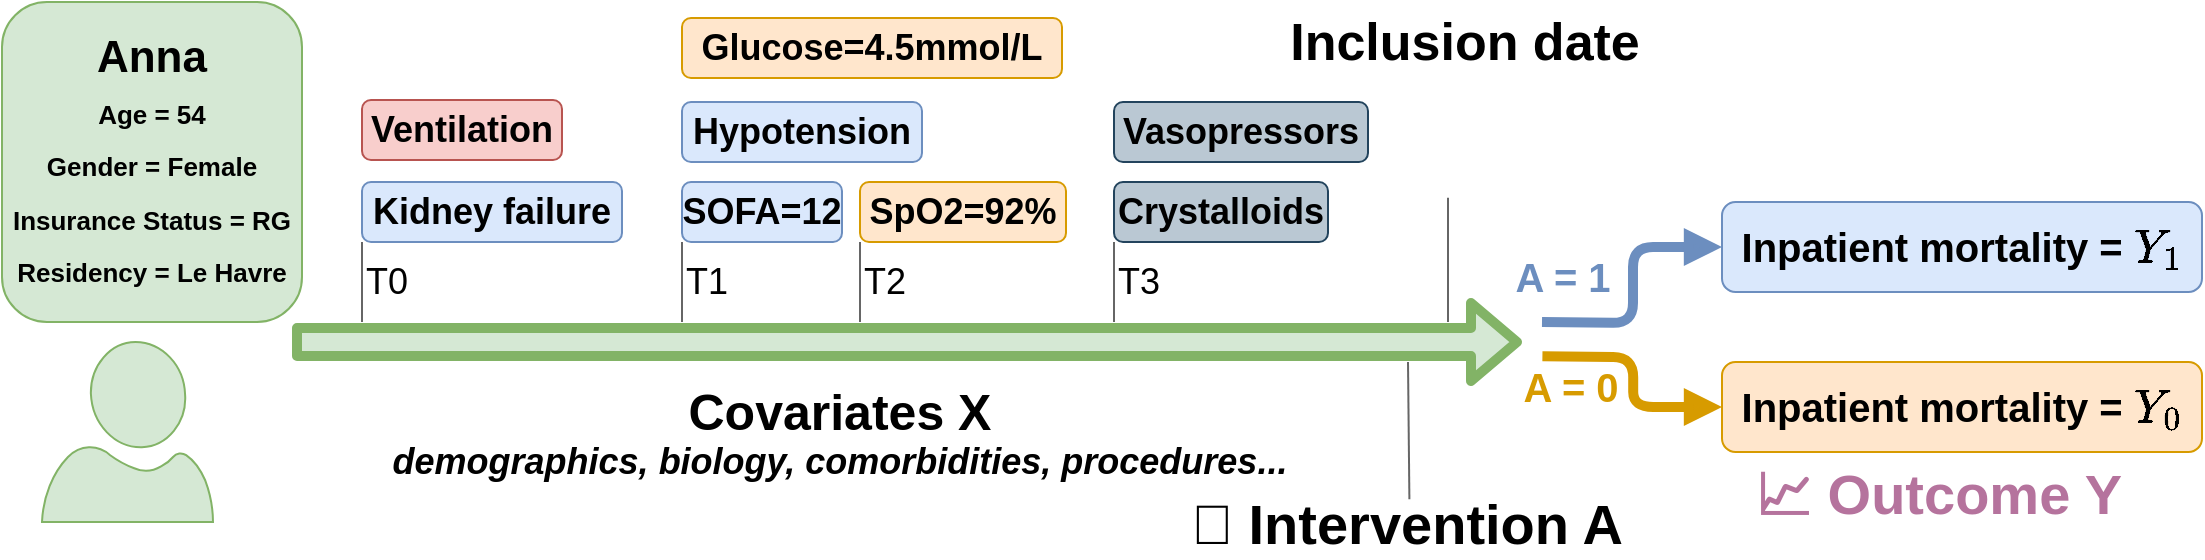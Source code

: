 <mxfile version="21.6.5" type="device">
  <diagram id="JZ3UeF80VItJE42-G8gL" name="Page-1">
    <mxGraphModel dx="2591" dy="1024" grid="1" gridSize="10" guides="1" tooltips="1" connect="1" arrows="1" fold="1" page="1" pageScale="1" pageWidth="827" pageHeight="1169" math="1" shadow="0">
      <root>
        <mxCell id="0" />
        <mxCell id="1" parent="0" />
        <mxCell id="ZwlajOph8Y5krOQgLipj-4" value="" style="verticalLabelPosition=bottom;html=1;verticalAlign=top;align=center;strokeColor=#82b366;fillColor=#d5e8d4;shape=mxgraph.azure.user;" parent="1" vertex="1">
          <mxGeometry y="340" width="85.5" height="90" as="geometry" />
        </mxCell>
        <mxCell id="ZwlajOph8Y5krOQgLipj-5" value="" style="endArrow=block;startArrow=none;html=1;startFill=0;strokeWidth=5;shape=flexArrow;fillColor=#d5e8d4;strokeColor=#82b366;" parent="1" edge="1">
          <mxGeometry width="100" height="100" relative="1" as="geometry">
            <mxPoint x="125" y="340" as="sourcePoint" />
            <mxPoint x="740" y="340" as="targetPoint" />
          </mxGeometry>
        </mxCell>
        <mxCell id="ZwlajOph8Y5krOQgLipj-6" value="&lt;font style=&quot;font-size: 18px;&quot;&gt;&lt;b style=&quot;font-size: 18px;&quot;&gt;Ventilation&lt;/b&gt;&lt;/font&gt;" style="rounded=1;whiteSpace=wrap;html=1;fillColor=#f8cecc;strokeColor=#b85450;fontSize=18;" parent="1" vertex="1">
          <mxGeometry x="160" y="219" width="100" height="30" as="geometry" />
        </mxCell>
        <mxCell id="ZwlajOph8Y5krOQgLipj-14" value="T0" style="rounded=0;orthogonalLoop=1;jettySize=auto;html=1;exitX=0;exitY=1;exitDx=0;exitDy=0;fontSize=18;startArrow=none;startFill=0;endArrow=none;strokeWidth=1;endFill=0;fillColor=#f5f5f5;strokeColor=#666666;labelPosition=right;verticalLabelPosition=middle;align=left;verticalAlign=middle;" parent="1" source="ZwlajOph8Y5krOQgLipj-7" edge="1">
          <mxGeometry relative="1" as="geometry">
            <mxPoint x="160" y="330" as="targetPoint" />
          </mxGeometry>
        </mxCell>
        <mxCell id="ZwlajOph8Y5krOQgLipj-7" value="Kidney failure" style="rounded=1;whiteSpace=wrap;html=1;fillColor=#dae8fc;strokeColor=#6c8ebf;fontStyle=1;fontSize=18;" parent="1" vertex="1">
          <mxGeometry x="160" y="260" width="130" height="30" as="geometry" />
        </mxCell>
        <mxCell id="ZwlajOph8Y5krOQgLipj-8" value="Hypotension" style="rounded=1;whiteSpace=wrap;html=1;fillColor=#dae8fc;strokeColor=#6c8ebf;fontStyle=1;fontSize=18;" parent="1" vertex="1">
          <mxGeometry x="320" y="220" width="120" height="30" as="geometry" />
        </mxCell>
        <mxCell id="ZwlajOph8Y5krOQgLipj-9" value="SOFA=12" style="rounded=1;whiteSpace=wrap;html=1;fillColor=#dae8fc;strokeColor=#6c8ebf;fontStyle=1;fontSize=18;" parent="1" vertex="1">
          <mxGeometry x="320" y="260" width="80" height="30" as="geometry" />
        </mxCell>
        <mxCell id="ZwlajOph8Y5krOQgLipj-10" value="SpO2=92%" style="rounded=1;whiteSpace=wrap;html=1;fillColor=#ffe6cc;strokeColor=#d79b00;fontStyle=1;fontSize=18;" parent="1" vertex="1">
          <mxGeometry x="409" y="260" width="103" height="30" as="geometry" />
        </mxCell>
        <mxCell id="ZwlajOph8Y5krOQgLipj-11" value="Vasopressors" style="rounded=1;whiteSpace=wrap;html=1;fillColor=#bac8d3;strokeColor=#23445d;fontStyle=1;fontSize=18;" parent="1" vertex="1">
          <mxGeometry x="536" y="220" width="127" height="30" as="geometry" />
        </mxCell>
        <mxCell id="ZwlajOph8Y5krOQgLipj-12" value="Crystalloids" style="rounded=1;whiteSpace=wrap;html=1;fillColor=#bac8d3;strokeColor=#23445d;fontStyle=1;fontSize=18;" parent="1" vertex="1">
          <mxGeometry x="536" y="260" width="107" height="30" as="geometry" />
        </mxCell>
        <mxCell id="ZwlajOph8Y5krOQgLipj-18" value="T1" style="rounded=0;orthogonalLoop=1;jettySize=auto;html=1;exitX=0;exitY=1;exitDx=0;exitDy=0;fontSize=18;startArrow=none;startFill=0;endArrow=none;strokeWidth=1;endFill=0;fillColor=#f5f5f5;strokeColor=#666666;labelPosition=right;verticalLabelPosition=middle;align=left;verticalAlign=middle;" parent="1" source="ZwlajOph8Y5krOQgLipj-9" edge="1">
          <mxGeometry relative="1" as="geometry">
            <mxPoint x="320" y="330" as="targetPoint" />
            <mxPoint x="170" y="300" as="sourcePoint" />
          </mxGeometry>
        </mxCell>
        <mxCell id="ZwlajOph8Y5krOQgLipj-19" value="T2" style="rounded=0;orthogonalLoop=1;jettySize=auto;html=1;fontSize=18;startArrow=none;startFill=0;endArrow=none;strokeWidth=1;endFill=0;fillColor=#f5f5f5;strokeColor=#666666;labelPosition=right;verticalLabelPosition=middle;align=left;verticalAlign=middle;exitX=0;exitY=1;exitDx=0;exitDy=0;" parent="1" source="ZwlajOph8Y5krOQgLipj-10" edge="1">
          <mxGeometry relative="1" as="geometry">
            <mxPoint x="409" y="330" as="targetPoint" />
            <mxPoint x="399" y="310" as="sourcePoint" />
          </mxGeometry>
        </mxCell>
        <mxCell id="ZwlajOph8Y5krOQgLipj-20" value="&lt;font style=&quot;font-size: 18px;&quot;&gt;Glucose=4.5mmol/L&lt;/font&gt;" style="rounded=1;whiteSpace=wrap;html=1;fillColor=#ffe6cc;strokeColor=#d79b00;fontStyle=1;fontSize=18;" parent="1" vertex="1">
          <mxGeometry x="320" y="178" width="190" height="30" as="geometry" />
        </mxCell>
        <mxCell id="ZwlajOph8Y5krOQgLipj-21" value="Anna&lt;br&gt;&lt;font style=&quot;font-size: 13px;&quot;&gt;Age = 54&lt;br&gt;Gender = Female&lt;br&gt;Insurance Status = RG&lt;br&gt;Residency = Le Havre&lt;br&gt;&lt;/font&gt;" style="rounded=1;whiteSpace=wrap;html=1;fillColor=#d5e8d4;strokeColor=#82b366;fontStyle=1;fontSize=22;labelPosition=center;verticalLabelPosition=middle;align=center;verticalAlign=middle;" parent="1" vertex="1">
          <mxGeometry x="-20" y="170" width="150" height="160" as="geometry" />
        </mxCell>
        <mxCell id="ZwlajOph8Y5krOQgLipj-24" value="T3" style="rounded=0;orthogonalLoop=1;jettySize=auto;html=1;fontSize=18;startArrow=none;startFill=0;endArrow=none;strokeWidth=1;endFill=0;fillColor=#f5f5f5;strokeColor=#666666;labelPosition=right;verticalLabelPosition=middle;align=left;verticalAlign=middle;exitX=0;exitY=1;exitDx=0;exitDy=0;" parent="1" source="ZwlajOph8Y5krOQgLipj-12" edge="1">
          <mxGeometry relative="1" as="geometry">
            <mxPoint x="536" y="330" as="targetPoint" />
            <mxPoint x="426" y="300" as="sourcePoint" />
          </mxGeometry>
        </mxCell>
        <mxCell id="ZwlajOph8Y5krOQgLipj-29" value="&lt;br style=&quot;font-size: 22px&quot;&gt;&lt;font style=&quot;font-size: 20px&quot;&gt;Inpatient mortality = &lt;/font&gt;&lt;font style=&quot;font-size: 20px&quot;&gt;`Y_1`&lt;/font&gt;&lt;br&gt;&lt;font style=&quot;font-size: 20px&quot;&gt;&lt;br&gt;&lt;/font&gt;" style="rounded=1;whiteSpace=wrap;html=1;fillColor=#dae8fc;strokeColor=#6c8ebf;fontStyle=1;fontSize=22;" parent="1" vertex="1">
          <mxGeometry x="840" y="270" width="240" height="45" as="geometry" />
        </mxCell>
        <mxCell id="ZwlajOph8Y5krOQgLipj-30" value="" style="endArrow=block;html=1;fontSize=20;strokeWidth=5;entryX=0;entryY=0.5;entryDx=0;entryDy=0;fillColor=#dae8fc;strokeColor=#6c8ebf;endFill=1;fontStyle=1;labelPosition=center;verticalLabelPosition=top;align=center;verticalAlign=bottom;fontColor=#6C8EBF;edgeStyle=orthogonalEdgeStyle;" parent="1" target="ZwlajOph8Y5krOQgLipj-29" edge="1">
          <mxGeometry width="50" height="50" relative="1" as="geometry">
            <mxPoint x="750" y="330" as="sourcePoint" />
            <mxPoint x="460" y="160" as="targetPoint" />
          </mxGeometry>
        </mxCell>
        <mxCell id="ZwlajOph8Y5krOQgLipj-36" value="&lt;b&gt;A = 1&lt;br&gt;&lt;/b&gt;" style="edgeLabel;html=1;align=center;verticalAlign=middle;resizable=0;points=[];fontSize=20;fontColor=#6C8EBF;" parent="ZwlajOph8Y5krOQgLipj-30" vertex="1" connectable="0">
          <mxGeometry x="0.037" y="-1" relative="1" as="geometry">
            <mxPoint x="-37" y="-3" as="offset" />
          </mxGeometry>
        </mxCell>
        <mxCell id="ZwlajOph8Y5krOQgLipj-31" value="" style="endArrow=block;html=1;fontSize=14;strokeWidth=5;fillColor=#ffe6cc;strokeColor=#d79b00;endFill=1;entryX=0;entryY=0.5;entryDx=0;entryDy=0;edgeStyle=orthogonalEdgeStyle;" parent="1" target="4NP-2xNYw2cOGHexUTLl-1" edge="1">
          <mxGeometry width="50" height="50" relative="1" as="geometry">
            <mxPoint x="750.21" y="347.08" as="sourcePoint" />
            <mxPoint x="839.49" y="338.98" as="targetPoint" />
          </mxGeometry>
        </mxCell>
        <mxCell id="ZwlajOph8Y5krOQgLipj-37" value="&lt;b&gt;&lt;font color=&quot;#D79B00&quot;&gt;A = 0&lt;/font&gt;&lt;/b&gt;" style="edgeLabel;html=1;align=center;verticalAlign=middle;resizable=0;points=[];fontSize=20;fontColor=#6C8EBF;" parent="ZwlajOph8Y5krOQgLipj-31" vertex="1" connectable="0">
          <mxGeometry x="0.249" y="-3" relative="1" as="geometry">
            <mxPoint x="-33" y="-14" as="offset" />
          </mxGeometry>
        </mxCell>
        <mxCell id="ZwlajOph8Y5krOQgLipj-42" value="Inclusion date&lt;font style=&quot;font-size: 26px;&quot;&gt;&lt;span style=&quot;font-size: 26px;&quot;&gt;&lt;br style=&quot;font-size: 26px;&quot;&gt;&lt;/span&gt;&lt;/font&gt;" style="shape=image;html=1;verticalAlign=bottom;verticalLabelPosition=top;labelBackgroundColor=#ffffff;imageAspect=0;aspect=fixed;image=https://cdn0.iconfinder.com/data/icons/business-and-management-glyph-1/24/CALENDER_date_event_daedline-128.png;fontSize=26;labelPosition=center;align=center;fontStyle=1" parent="1" vertex="1">
          <mxGeometry x="680" y="208" width="62" height="62" as="geometry" />
        </mxCell>
        <mxCell id="zMKHu1lxx9QXwwlugVaG-1" value="&lt;div&gt;&lt;b&gt;&lt;font style=&quot;font-size: 25px;&quot;&gt;Covariates X &lt;i&gt;&lt;br&gt;&lt;/i&gt;&lt;/font&gt;&lt;font style=&quot;font-size: 18px;&quot;&gt;&lt;i&gt;demographics, biology, comorbidities, procedures...&lt;/i&gt;&lt;/font&gt;&lt;/b&gt;&lt;/div&gt;" style="text;html=1;strokeColor=none;fillColor=none;align=center;verticalAlign=middle;whiteSpace=wrap;rounded=0;" parent="1" vertex="1">
          <mxGeometry x="81" y="350" width="636" height="70" as="geometry" />
        </mxCell>
        <mxCell id="zMKHu1lxx9QXwwlugVaG-2" value="&lt;font&gt;💊 &lt;font style=&quot;font-size: 28px;&quot;&gt;&lt;b style=&quot;font-size: 28px;&quot;&gt;Intervention A&lt;br style=&quot;font-size: 28px;&quot;&gt;&lt;/b&gt;&lt;/font&gt;&lt;/font&gt;" style="text;html=1;strokeColor=none;fillColor=none;align=center;verticalAlign=middle;whiteSpace=wrap;rounded=0;fontSize=28;fontColor=#000000;" parent="1" vertex="1">
          <mxGeometry x="560.5" y="416" width="243" height="30" as="geometry" />
        </mxCell>
        <mxCell id="zMKHu1lxx9QXwwlugVaG-3" value="" style="rounded=0;orthogonalLoop=1;jettySize=auto;html=1;fontSize=11;startArrow=none;startFill=0;endArrow=none;strokeWidth=1;endFill=0;fillColor=#f5f5f5;strokeColor=#666666;labelPosition=right;verticalLabelPosition=middle;align=left;verticalAlign=middle;entryX=0.507;entryY=0.087;entryDx=0;entryDy=0;entryPerimeter=0;" parent="1" edge="1" target="zMKHu1lxx9QXwwlugVaG-2">
          <mxGeometry x="-1" y="79" relative="1" as="geometry">
            <mxPoint x="683" y="431" as="targetPoint" />
            <mxPoint x="683" y="350" as="sourcePoint" />
            <mxPoint x="-41" y="-69" as="offset" />
          </mxGeometry>
        </mxCell>
        <mxCell id="zMKHu1lxx9QXwwlugVaG-4" style="edgeStyle=orthogonalEdgeStyle;rounded=0;orthogonalLoop=1;jettySize=auto;html=1;exitX=0.5;exitY=1;exitDx=0;exitDy=0;" parent="1" source="zMKHu1lxx9QXwwlugVaG-1" target="zMKHu1lxx9QXwwlugVaG-1" edge="1">
          <mxGeometry relative="1" as="geometry" />
        </mxCell>
        <mxCell id="zMKHu1lxx9QXwwlugVaG-5" value="&lt;font style=&quot;font-size: 28px;&quot;&gt;&lt;b style=&quot;font-size: 28px;&quot;&gt;📈 &lt;/b&gt;&lt;/font&gt;&lt;font style=&quot;font-size: 28px;&quot;&gt;&lt;b style=&quot;font-size: 28px;&quot;&gt;Outcome Y&lt;/b&gt;&lt;/font&gt;&lt;font style=&quot;font-size: 28px;&quot;&gt;&lt;b style=&quot;font-size: 28px;&quot;&gt;&lt;br style=&quot;font-size: 28px;&quot;&gt;&lt;/b&gt;&lt;/font&gt;" style="text;html=1;strokeColor=none;fillColor=none;align=center;verticalAlign=middle;whiteSpace=wrap;rounded=0;fontSize=28;fontColor=#B5739D;" parent="1" vertex="1">
          <mxGeometry x="827" y="401" width="243" height="30" as="geometry" />
        </mxCell>
        <mxCell id="4NP-2xNYw2cOGHexUTLl-1" value="&lt;br style=&quot;font-size: 22px&quot;&gt;&lt;font style=&quot;font-size: 20px&quot;&gt;Inpatient mortality = &lt;/font&gt;&lt;font style=&quot;font-size: 20px&quot;&gt;`Y_0`&lt;/font&gt;&lt;br&gt;&lt;font style=&quot;font-size: 20px&quot;&gt;&lt;br&gt;&lt;/font&gt;" style="rounded=1;whiteSpace=wrap;html=1;fillColor=#ffe6cc;strokeColor=#d79b00;fontStyle=1;fontSize=22;" parent="1" vertex="1">
          <mxGeometry x="840" y="350" width="240" height="45" as="geometry" />
        </mxCell>
        <mxCell id="gOD3TITTg5a4lvsVgRs9-2" value="" style="rounded=0;orthogonalLoop=1;jettySize=auto;html=1;fontSize=11;startArrow=none;startFill=0;endArrow=none;strokeWidth=1;endFill=0;fillColor=#f5f5f5;strokeColor=#666666;labelPosition=right;verticalLabelPosition=middle;align=left;verticalAlign=middle;exitX=0.371;exitY=0.966;exitDx=0;exitDy=0;exitPerimeter=0;" edge="1" parent="1">
          <mxGeometry x="-1" y="79" relative="1" as="geometry">
            <mxPoint x="703" y="330" as="targetPoint" />
            <mxPoint x="703.002" y="267.892" as="sourcePoint" />
            <mxPoint x="-41" y="-69" as="offset" />
          </mxGeometry>
        </mxCell>
      </root>
    </mxGraphModel>
  </diagram>
</mxfile>
